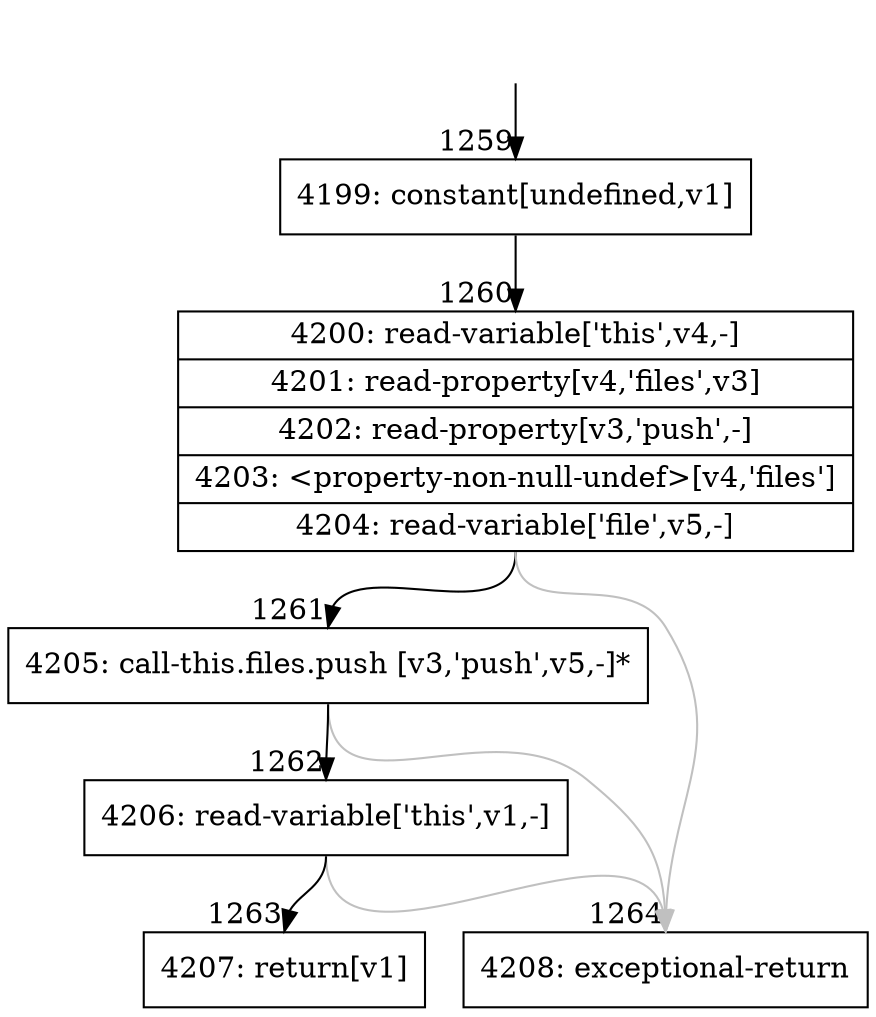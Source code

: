 digraph {
rankdir="TD"
BB_entry119[shape=none,label=""];
BB_entry119 -> BB1259 [tailport=s, headport=n, headlabel="    1259"]
BB1259 [shape=record label="{4199: constant[undefined,v1]}" ] 
BB1259 -> BB1260 [tailport=s, headport=n, headlabel="      1260"]
BB1260 [shape=record label="{4200: read-variable['this',v4,-]|4201: read-property[v4,'files',v3]|4202: read-property[v3,'push',-]|4203: \<property-non-null-undef\>[v4,'files']|4204: read-variable['file',v5,-]}" ] 
BB1260 -> BB1261 [tailport=s, headport=n, headlabel="      1261"]
BB1260 -> BB1264 [tailport=s, headport=n, color=gray, headlabel="      1264"]
BB1261 [shape=record label="{4205: call-this.files.push [v3,'push',v5,-]*}" ] 
BB1261 -> BB1262 [tailport=s, headport=n, headlabel="      1262"]
BB1261 -> BB1264 [tailport=s, headport=n, color=gray]
BB1262 [shape=record label="{4206: read-variable['this',v1,-]}" ] 
BB1262 -> BB1263 [tailport=s, headport=n, headlabel="      1263"]
BB1262 -> BB1264 [tailport=s, headport=n, color=gray]
BB1263 [shape=record label="{4207: return[v1]}" ] 
BB1264 [shape=record label="{4208: exceptional-return}" ] 
//#$~ 1534
}
